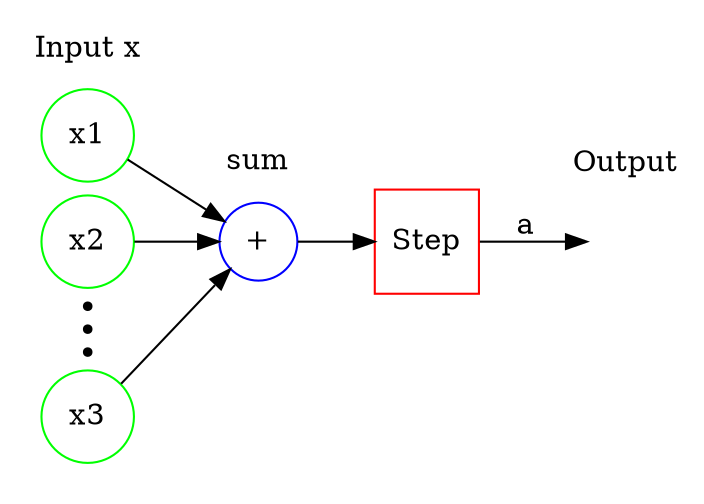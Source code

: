 digraph G {
	rankdir=LR;
	splines=line;
	nodesep=.1;
    subgraph cluster_0 {
		color=white;
		node [style=solid,color=green,shape=circle];
			x1,x2;
		node [style=filled, color=black, shape=point]
			p1,p2,p3;
		node [style=solid,color=green,shape=circle];
	     	x3
			label = "Input x";
	}

	subgraph cluster_1 {
		color=white;
		{
		node [style=solid,color=blue, shape=circle, label="+"];
			h11;
		}
			label = "sum";
	}
	subgraph cluster_2 {
		color=white;
		node [style=solid,color=red, shape=square, label="Step"];
			s;
			label="";
	}
	subgraph cluster_3 {
		color=white;
		node [style=invis,color=red, shape=circle];
			o;
			label="Output";
	}

        x1 -> h11
		x2 -> h11
		x3 -> h11
		h11 -> s
		s -> o [label="a"]
}
